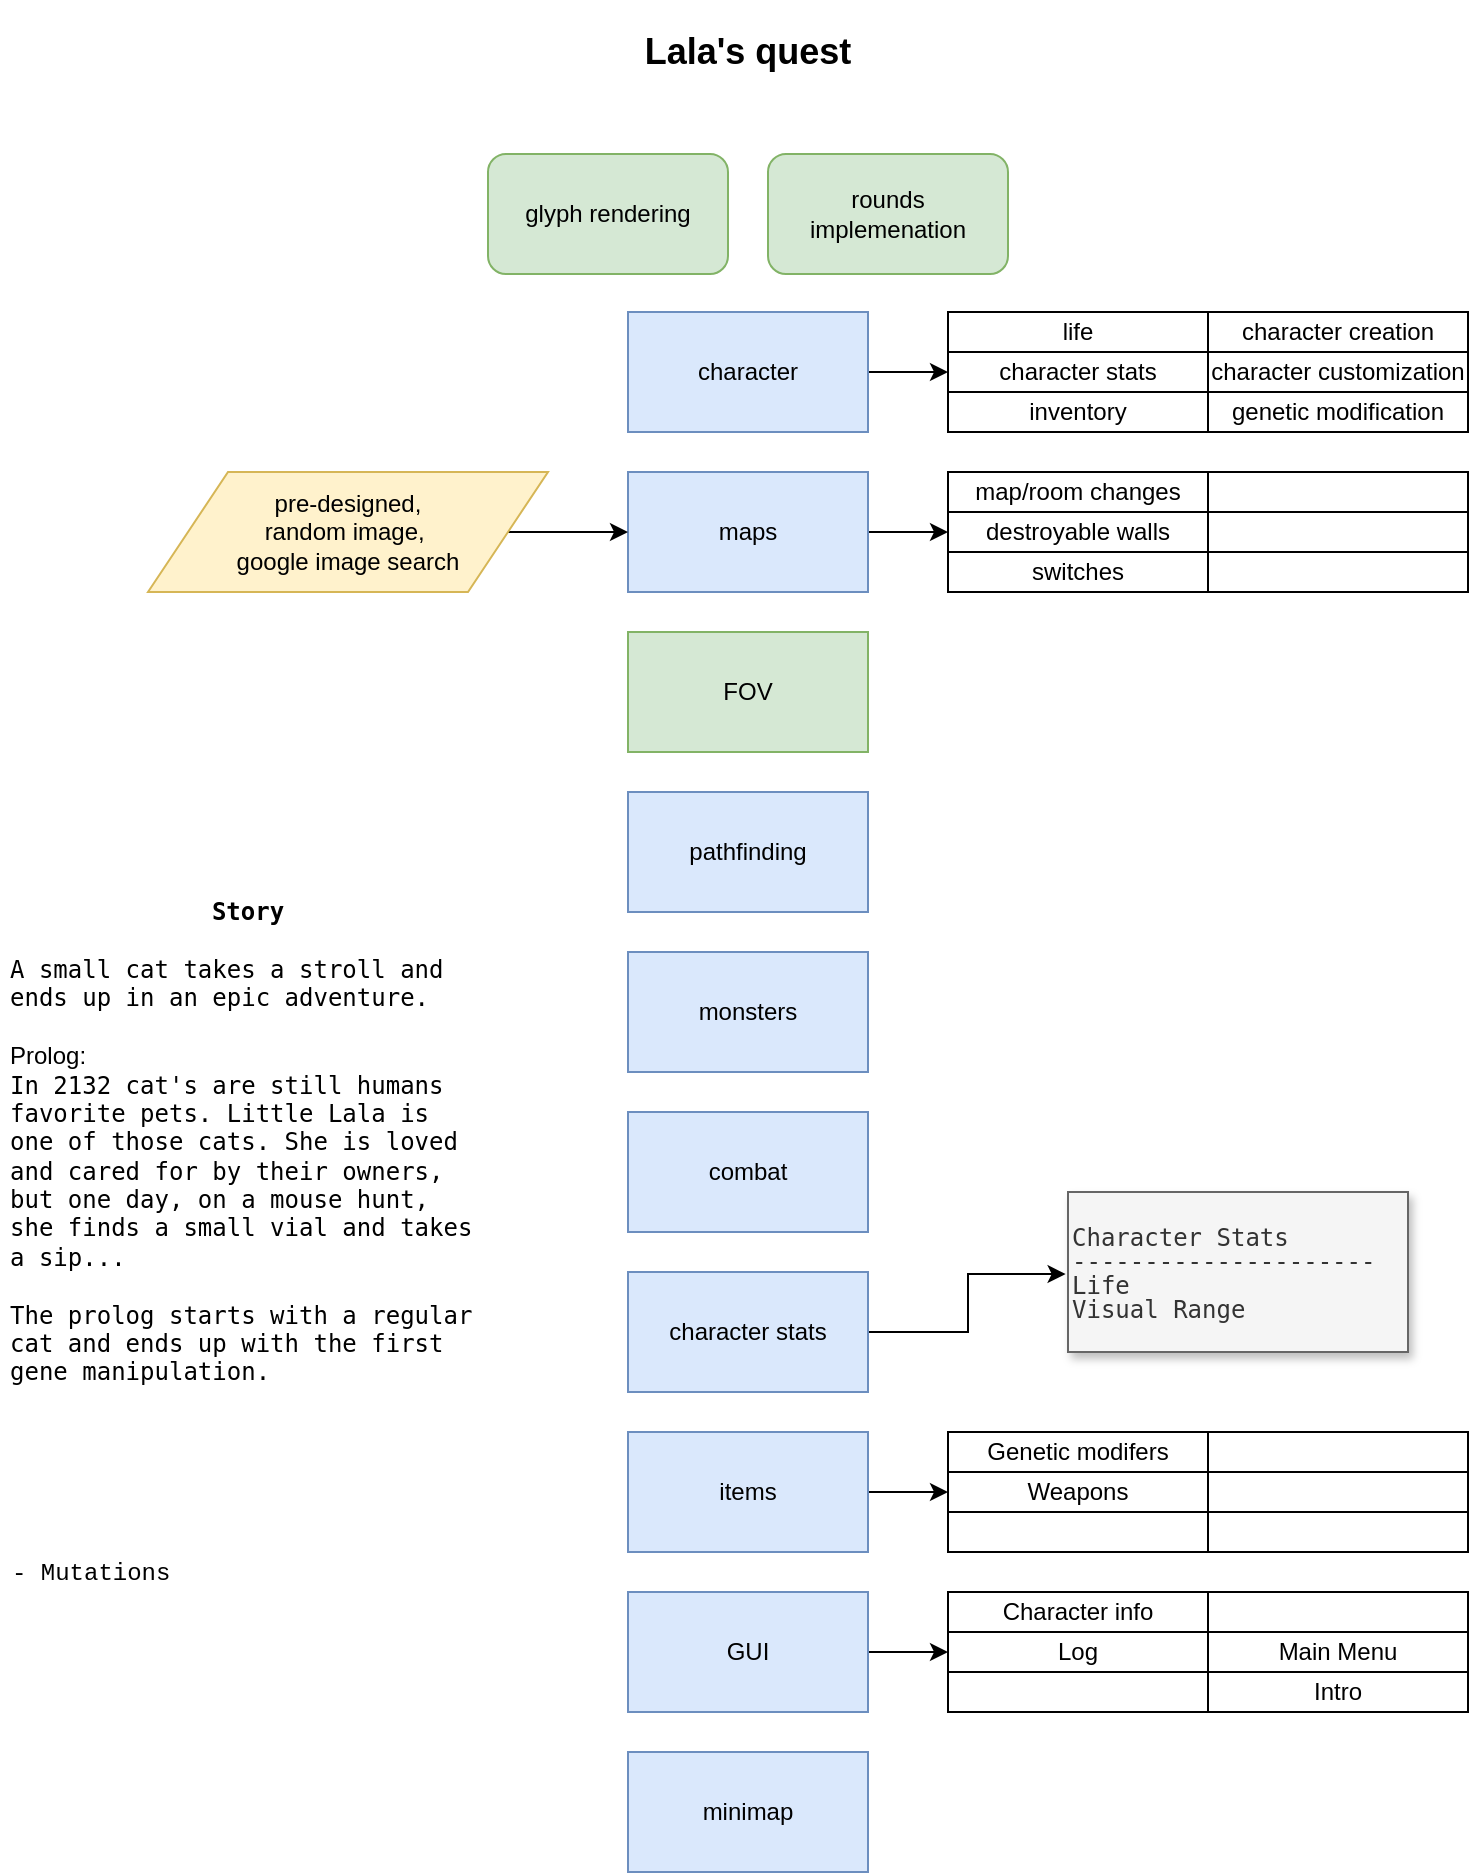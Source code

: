 <mxfile version="13.0.3" type="device"><diagram id="vsinb5hepkc1lG2ALUDN" name="Page-1"><mxGraphModel dx="1102" dy="812" grid="1" gridSize="10" guides="1" tooltips="1" connect="1" arrows="1" fold="1" page="1" pageScale="1" pageWidth="850" pageHeight="1100" math="0" shadow="0"><root><mxCell id="0"/><mxCell id="1" parent="0"/><mxCell id="dIDIxFyCDk_UP0NmWQCh-16" style="edgeStyle=orthogonalEdgeStyle;rounded=0;orthogonalLoop=1;jettySize=auto;html=1;entryX=0;entryY=0.5;entryDx=0;entryDy=0;" parent="1" source="yLD0ut7puOiatiQGZhaI-1" target="dIDIxFyCDk_UP0NmWQCh-6" edge="1"><mxGeometry relative="1" as="geometry"/></mxCell><mxCell id="yLD0ut7puOiatiQGZhaI-1" value="character" style="rounded=0;whiteSpace=wrap;html=1;fillColor=#dae8fc;strokeColor=#6c8ebf;" parent="1" vertex="1"><mxGeometry x="360" y="160" width="120" height="60" as="geometry"/></mxCell><mxCell id="dIDIxFyCDk_UP0NmWQCh-32" style="edgeStyle=orthogonalEdgeStyle;rounded=0;orthogonalLoop=1;jettySize=auto;html=1;exitX=1;exitY=0.5;exitDx=0;exitDy=0;entryX=0;entryY=0.5;entryDx=0;entryDy=0;" parent="1" source="yLD0ut7puOiatiQGZhaI-3" target="dIDIxFyCDk_UP0NmWQCh-26" edge="1"><mxGeometry relative="1" as="geometry"/></mxCell><mxCell id="yLD0ut7puOiatiQGZhaI-3" value="maps" style="rounded=0;whiteSpace=wrap;html=1;fillColor=#dae8fc;strokeColor=#6c8ebf;" parent="1" vertex="1"><mxGeometry x="360" y="240" width="120" height="60" as="geometry"/></mxCell><mxCell id="yLD0ut7puOiatiQGZhaI-4" value="FOV" style="rounded=0;whiteSpace=wrap;html=1;fillColor=#d5e8d4;strokeColor=#82b366;" parent="1" vertex="1"><mxGeometry x="360" y="320" width="120" height="60" as="geometry"/></mxCell><mxCell id="yLD0ut7puOiatiQGZhaI-5" value="pathfinding" style="rounded=0;whiteSpace=wrap;html=1;fillColor=#dae8fc;strokeColor=#6c8ebf;" parent="1" vertex="1"><mxGeometry x="360" y="400" width="120" height="60" as="geometry"/></mxCell><mxCell id="yLD0ut7puOiatiQGZhaI-6" value="glyph rendering" style="rounded=1;whiteSpace=wrap;html=1;fillColor=#d5e8d4;strokeColor=#82b366;" parent="1" vertex="1"><mxGeometry x="290" y="81" width="120" height="60" as="geometry"/></mxCell><mxCell id="yLD0ut7puOiatiQGZhaI-7" value="rounds implemenation" style="rounded=1;whiteSpace=wrap;html=1;fillColor=#d5e8d4;strokeColor=#82b366;" parent="1" vertex="1"><mxGeometry x="430" y="81" width="120" height="60" as="geometry"/></mxCell><mxCell id="sP7OBnfOvAnSEalRZdGX-2" style="edgeStyle=orthogonalEdgeStyle;rounded=0;orthogonalLoop=1;jettySize=auto;html=1;entryX=0;entryY=0.5;entryDx=0;entryDy=0;" parent="1" source="sP7OBnfOvAnSEalRZdGX-1" target="yLD0ut7puOiatiQGZhaI-3" edge="1"><mxGeometry relative="1" as="geometry"/></mxCell><mxCell id="sP7OBnfOvAnSEalRZdGX-1" value="pre-designed,&lt;br&gt;random image,&amp;nbsp;&lt;br&gt;google image search" style="shape=parallelogram;perimeter=parallelogramPerimeter;whiteSpace=wrap;html=1;fillColor=#fff2cc;strokeColor=#d6b656;" parent="1" vertex="1"><mxGeometry x="120" y="240" width="200" height="60" as="geometry"/></mxCell><mxCell id="dIDIxFyCDk_UP0NmWQCh-21" value="monsters" style="rounded=0;whiteSpace=wrap;html=1;fillColor=#dae8fc;strokeColor=#6c8ebf;" parent="1" vertex="1"><mxGeometry x="360" y="480" width="120" height="60" as="geometry"/></mxCell><mxCell id="dIDIxFyCDk_UP0NmWQCh-22" value="combat" style="rounded=0;whiteSpace=wrap;html=1;fillColor=#dae8fc;strokeColor=#6c8ebf;" parent="1" vertex="1"><mxGeometry x="360" y="560" width="120" height="60" as="geometry"/></mxCell><mxCell id="dIDIxFyCDk_UP0NmWQCh-40" style="edgeStyle=orthogonalEdgeStyle;rounded=0;orthogonalLoop=1;jettySize=auto;html=1;exitX=1;exitY=0.5;exitDx=0;exitDy=0;entryX=0;entryY=0.5;entryDx=0;entryDy=0;" parent="1" source="dIDIxFyCDk_UP0NmWQCh-23" target="dIDIxFyCDk_UP0NmWQCh-35" edge="1"><mxGeometry relative="1" as="geometry"/></mxCell><mxCell id="dIDIxFyCDk_UP0NmWQCh-23" value="items" style="rounded=0;whiteSpace=wrap;html=1;fillColor=#dae8fc;strokeColor=#6c8ebf;" parent="1" vertex="1"><mxGeometry x="360" y="720" width="120" height="60" as="geometry"/></mxCell><mxCell id="dIDIxFyCDk_UP0NmWQCh-63" style="edgeStyle=orthogonalEdgeStyle;rounded=0;orthogonalLoop=1;jettySize=auto;html=1;entryX=0;entryY=0.5;entryDx=0;entryDy=0;" parent="1" source="dIDIxFyCDk_UP0NmWQCh-24" target="dIDIxFyCDk_UP0NmWQCh-58" edge="1"><mxGeometry relative="1" as="geometry"/></mxCell><mxCell id="dIDIxFyCDk_UP0NmWQCh-24" value="GUI" style="rounded=0;whiteSpace=wrap;html=1;fillColor=#dae8fc;strokeColor=#6c8ebf;" parent="1" vertex="1"><mxGeometry x="360" y="800" width="120" height="60" as="geometry"/></mxCell><mxCell id="dIDIxFyCDk_UP0NmWQCh-42" value="&lt;pre style=&quot;overflow-wrap: break-word ; line-height: 100%&quot;&gt;Character Stats&lt;br&gt;---------------------&lt;br&gt;Life&lt;br&gt;Visual Range&lt;br&gt;&lt;/pre&gt;" style="text;html=1;align=left;verticalAlign=middle;resizable=0;points=[];autosize=1;rounded=0;glass=0;strokeColor=#666666;fillColor=#f5f5f5;fontColor=#333333;shadow=1;" parent="1" vertex="1"><mxGeometry x="580" y="600" width="170" height="80" as="geometry"/></mxCell><mxCell id="dIDIxFyCDk_UP0NmWQCh-45" style="edgeStyle=orthogonalEdgeStyle;rounded=0;orthogonalLoop=1;jettySize=auto;html=1;exitX=1;exitY=0.5;exitDx=0;exitDy=0;entryX=-0.007;entryY=0.513;entryDx=0;entryDy=0;entryPerimeter=0;" parent="1" source="dIDIxFyCDk_UP0NmWQCh-43" target="dIDIxFyCDk_UP0NmWQCh-42" edge="1"><mxGeometry relative="1" as="geometry"/></mxCell><mxCell id="dIDIxFyCDk_UP0NmWQCh-43" value="character stats" style="rounded=0;whiteSpace=wrap;html=1;fillColor=#dae8fc;strokeColor=#6c8ebf;" parent="1" vertex="1"><mxGeometry x="360" y="640" width="120" height="60" as="geometry"/></mxCell><mxCell id="dIDIxFyCDk_UP0NmWQCh-46" value="" style="group" parent="1" vertex="1" connectable="0"><mxGeometry x="520" y="720" width="260" height="60" as="geometry"/></mxCell><mxCell id="dIDIxFyCDk_UP0NmWQCh-34" value="Genetic modifers" style="rounded=0;whiteSpace=wrap;html=1;" parent="dIDIxFyCDk_UP0NmWQCh-46" vertex="1"><mxGeometry width="130" height="20" as="geometry"/></mxCell><mxCell id="dIDIxFyCDk_UP0NmWQCh-35" value="Weapons" style="rounded=0;whiteSpace=wrap;html=1;" parent="dIDIxFyCDk_UP0NmWQCh-46" vertex="1"><mxGeometry y="20" width="130" height="20" as="geometry"/></mxCell><mxCell id="dIDIxFyCDk_UP0NmWQCh-36" value="" style="rounded=0;whiteSpace=wrap;html=1;" parent="dIDIxFyCDk_UP0NmWQCh-46" vertex="1"><mxGeometry x="130" width="130" height="20" as="geometry"/></mxCell><mxCell id="dIDIxFyCDk_UP0NmWQCh-37" value="" style="rounded=0;whiteSpace=wrap;html=1;" parent="dIDIxFyCDk_UP0NmWQCh-46" vertex="1"><mxGeometry x="130" y="20" width="130" height="20" as="geometry"/></mxCell><mxCell id="dIDIxFyCDk_UP0NmWQCh-38" value="" style="rounded=0;whiteSpace=wrap;html=1;" parent="dIDIxFyCDk_UP0NmWQCh-46" vertex="1"><mxGeometry y="40" width="130" height="20" as="geometry"/></mxCell><mxCell id="dIDIxFyCDk_UP0NmWQCh-39" value="" style="rounded=0;whiteSpace=wrap;html=1;" parent="dIDIxFyCDk_UP0NmWQCh-46" vertex="1"><mxGeometry x="130" y="40" width="130" height="20" as="geometry"/></mxCell><mxCell id="dIDIxFyCDk_UP0NmWQCh-48" value="" style="group" parent="1" vertex="1" connectable="0"><mxGeometry x="520" y="240" width="260" height="60" as="geometry"/></mxCell><mxCell id="dIDIxFyCDk_UP0NmWQCh-25" value="map/room changes" style="rounded=0;whiteSpace=wrap;html=1;" parent="dIDIxFyCDk_UP0NmWQCh-48" vertex="1"><mxGeometry width="130" height="20" as="geometry"/></mxCell><mxCell id="dIDIxFyCDk_UP0NmWQCh-26" value="destroyable walls" style="rounded=0;whiteSpace=wrap;html=1;" parent="dIDIxFyCDk_UP0NmWQCh-48" vertex="1"><mxGeometry y="20" width="130" height="20" as="geometry"/></mxCell><mxCell id="dIDIxFyCDk_UP0NmWQCh-27" value="" style="rounded=0;whiteSpace=wrap;html=1;" parent="dIDIxFyCDk_UP0NmWQCh-48" vertex="1"><mxGeometry x="130" width="130" height="20" as="geometry"/></mxCell><mxCell id="dIDIxFyCDk_UP0NmWQCh-28" value="" style="rounded=0;whiteSpace=wrap;html=1;" parent="dIDIxFyCDk_UP0NmWQCh-48" vertex="1"><mxGeometry x="130" y="20" width="130" height="20" as="geometry"/></mxCell><mxCell id="dIDIxFyCDk_UP0NmWQCh-29" value="switches" style="rounded=0;whiteSpace=wrap;html=1;" parent="dIDIxFyCDk_UP0NmWQCh-48" vertex="1"><mxGeometry y="40" width="130" height="20" as="geometry"/></mxCell><mxCell id="dIDIxFyCDk_UP0NmWQCh-30" value="" style="rounded=0;whiteSpace=wrap;html=1;" parent="dIDIxFyCDk_UP0NmWQCh-48" vertex="1"><mxGeometry x="130" y="40" width="130" height="20" as="geometry"/></mxCell><mxCell id="dIDIxFyCDk_UP0NmWQCh-49" value="" style="group" parent="1" vertex="1" connectable="0"><mxGeometry x="520" y="160" width="260" height="60" as="geometry"/></mxCell><mxCell id="dIDIxFyCDk_UP0NmWQCh-5" value="life" style="rounded=0;whiteSpace=wrap;html=1;" parent="dIDIxFyCDk_UP0NmWQCh-49" vertex="1"><mxGeometry width="130" height="20" as="geometry"/></mxCell><mxCell id="dIDIxFyCDk_UP0NmWQCh-6" value="character stats" style="rounded=0;whiteSpace=wrap;html=1;" parent="dIDIxFyCDk_UP0NmWQCh-49" vertex="1"><mxGeometry y="20" width="130" height="20" as="geometry"/></mxCell><mxCell id="dIDIxFyCDk_UP0NmWQCh-8" value="character creation" style="rounded=0;whiteSpace=wrap;html=1;" parent="dIDIxFyCDk_UP0NmWQCh-49" vertex="1"><mxGeometry x="130" width="130" height="20" as="geometry"/></mxCell><mxCell id="dIDIxFyCDk_UP0NmWQCh-9" value="character customization" style="rounded=0;whiteSpace=wrap;html=1;" parent="dIDIxFyCDk_UP0NmWQCh-49" vertex="1"><mxGeometry x="130" y="20" width="130" height="20" as="geometry"/></mxCell><mxCell id="dIDIxFyCDk_UP0NmWQCh-10" value="inventory" style="rounded=0;whiteSpace=wrap;html=1;" parent="dIDIxFyCDk_UP0NmWQCh-49" vertex="1"><mxGeometry y="40" width="130" height="20" as="geometry"/></mxCell><mxCell id="dIDIxFyCDk_UP0NmWQCh-12" value="genetic modification" style="rounded=0;whiteSpace=wrap;html=1;" parent="dIDIxFyCDk_UP0NmWQCh-49" vertex="1"><mxGeometry x="130" y="40" width="130" height="20" as="geometry"/></mxCell><mxCell id="dIDIxFyCDk_UP0NmWQCh-50" value="minimap" style="rounded=0;whiteSpace=wrap;html=1;fillColor=#dae8fc;strokeColor=#6c8ebf;" parent="1" vertex="1"><mxGeometry x="360" y="880" width="120" height="60" as="geometry"/></mxCell><mxCell id="dIDIxFyCDk_UP0NmWQCh-53" value="&lt;b style=&quot;font-family: monospace&quot;&gt;Story&lt;/b&gt;&lt;br style=&quot;font-family: monospace&quot;&gt;&lt;div style=&quot;text-align: left&quot;&gt;&lt;font face=&quot;monospace&quot;&gt;&lt;br&gt;&lt;/font&gt;&lt;/div&gt;&lt;div style=&quot;font-family: monospace ; text-align: left&quot;&gt;&lt;span&gt;A small cat takes a stroll and ends up in an epic adventure.&lt;/span&gt;&lt;/div&gt;&lt;div style=&quot;text-align: left&quot;&gt;&lt;font face=&quot;monospace&quot;&gt;&lt;br&gt;&lt;/font&gt;&lt;/div&gt;&lt;div style=&quot;text-align: left&quot;&gt;Prolog:&lt;/div&gt;&lt;font face=&quot;monospace&quot;&gt;&lt;div style=&quot;text-align: left&quot;&gt;&lt;span&gt;In 2132 cat's are still humans favorite pets. Little Lala is one of those cats. She is loved and cared for by their owners, but one day, on a mouse hunt, she finds a small vial and takes a sip...&lt;/span&gt;&lt;/div&gt;&lt;div style=&quot;text-align: left&quot;&gt;&lt;span&gt;&lt;br&gt;&lt;/span&gt;&lt;/div&gt;&lt;div style=&quot;text-align: left&quot;&gt;&lt;span&gt;The prolog starts with a regular cat and ends up with the first gene manipulation.&lt;/span&gt;&lt;/div&gt;&lt;/font&gt;" style="text;html=1;strokeColor=none;fillColor=none;align=center;verticalAlign=middle;whiteSpace=wrap;rounded=0;shadow=1;glass=0;" parent="1" vertex="1"><mxGeometry x="50" y="330" width="240" height="490" as="geometry"/></mxCell><mxCell id="dIDIxFyCDk_UP0NmWQCh-55" value="&lt;h2&gt;Lala's quest&lt;/h2&gt;" style="text;html=1;strokeColor=none;fillColor=none;align=center;verticalAlign=middle;whiteSpace=wrap;rounded=0;shadow=1;glass=0;" parent="1" vertex="1"><mxGeometry x="345" y="20" width="150" height="20" as="geometry"/></mxCell><mxCell id="dIDIxFyCDk_UP0NmWQCh-56" value="" style="group" parent="1" vertex="1" connectable="0"><mxGeometry x="520" y="800" width="260" height="60" as="geometry"/></mxCell><mxCell id="dIDIxFyCDk_UP0NmWQCh-57" value="Character info" style="rounded=0;whiteSpace=wrap;html=1;" parent="dIDIxFyCDk_UP0NmWQCh-56" vertex="1"><mxGeometry width="130" height="20" as="geometry"/></mxCell><mxCell id="dIDIxFyCDk_UP0NmWQCh-58" value="Log" style="rounded=0;whiteSpace=wrap;html=1;" parent="dIDIxFyCDk_UP0NmWQCh-56" vertex="1"><mxGeometry y="20" width="130" height="20" as="geometry"/></mxCell><mxCell id="dIDIxFyCDk_UP0NmWQCh-59" value="" style="rounded=0;whiteSpace=wrap;html=1;" parent="dIDIxFyCDk_UP0NmWQCh-56" vertex="1"><mxGeometry x="130" width="130" height="20" as="geometry"/></mxCell><mxCell id="dIDIxFyCDk_UP0NmWQCh-60" value="&lt;span&gt;Main Menu&lt;/span&gt;" style="rounded=0;whiteSpace=wrap;html=1;" parent="dIDIxFyCDk_UP0NmWQCh-56" vertex="1"><mxGeometry x="130" y="20" width="130" height="20" as="geometry"/></mxCell><mxCell id="dIDIxFyCDk_UP0NmWQCh-61" value="" style="rounded=0;whiteSpace=wrap;html=1;" parent="dIDIxFyCDk_UP0NmWQCh-56" vertex="1"><mxGeometry y="40" width="130" height="20" as="geometry"/></mxCell><mxCell id="dIDIxFyCDk_UP0NmWQCh-62" value="&lt;span&gt;Intro&lt;/span&gt;" style="rounded=0;whiteSpace=wrap;html=1;" parent="dIDIxFyCDk_UP0NmWQCh-56" vertex="1"><mxGeometry x="130" y="40" width="130" height="20" as="geometry"/></mxCell><mxCell id="VRpLSHnej9MTwTYZi0BI-1" value="&lt;font face=&quot;Courier New&quot;&gt;- Mutations&lt;br&gt;&lt;/font&gt;" style="text;html=1;strokeColor=none;fillColor=none;align=left;verticalAlign=middle;whiteSpace=wrap;rounded=0;" vertex="1" parent="1"><mxGeometry x="50" y="750" width="230" height="80" as="geometry"/></mxCell></root></mxGraphModel></diagram></mxfile>